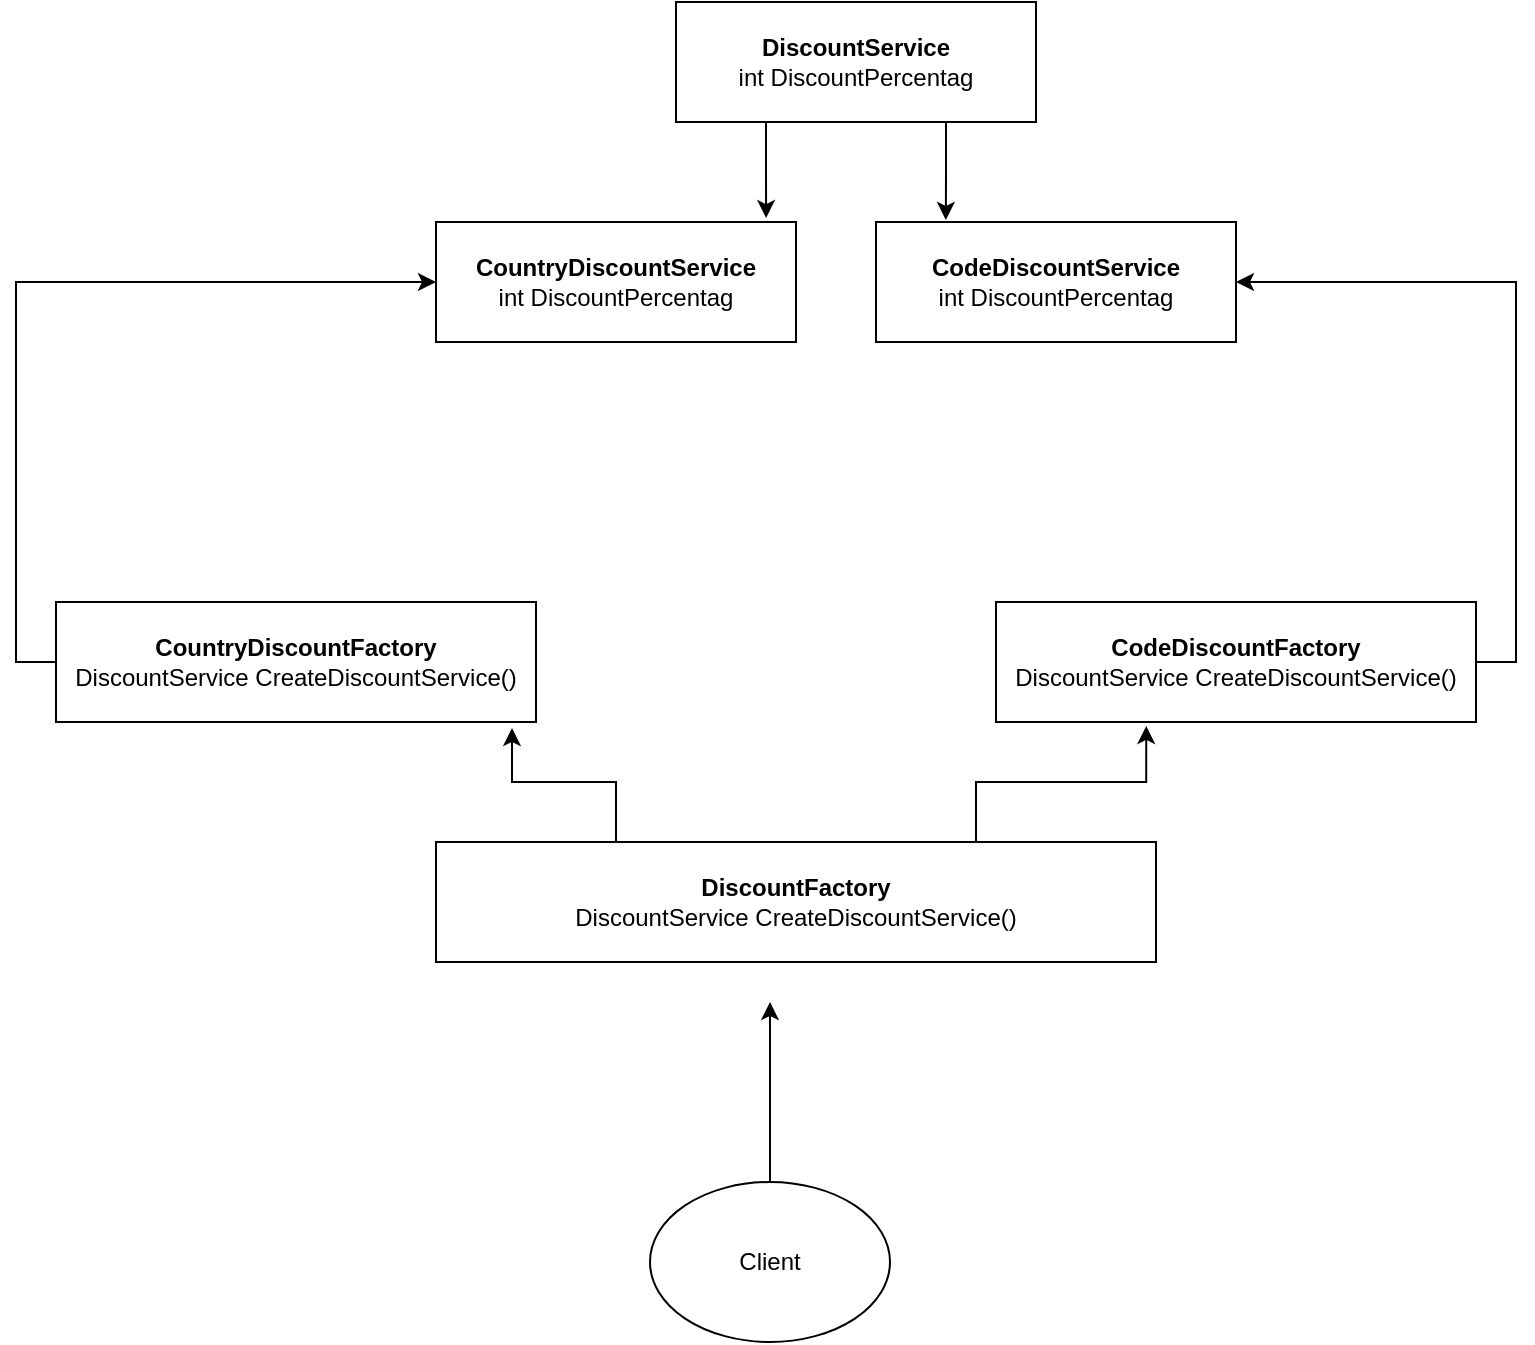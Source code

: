 <mxfile version="20.5.3" type="github">
  <diagram id="mJkv2FqQRV_6GsChbIN9" name="Factory Method">
    <mxGraphModel dx="1038" dy="579" grid="1" gridSize="10" guides="1" tooltips="1" connect="1" arrows="1" fold="1" page="1" pageScale="1" pageWidth="850" pageHeight="1100" math="0" shadow="0">
      <root>
        <mxCell id="0" />
        <mxCell id="1" parent="0" />
        <mxCell id="2kzVzVAAn_KX4tRFRkCm-4" style="edgeStyle=orthogonalEdgeStyle;rounded=0;orthogonalLoop=1;jettySize=auto;html=1;exitX=0.25;exitY=1;exitDx=0;exitDy=0;entryX=0.917;entryY=-0.033;entryDx=0;entryDy=0;entryPerimeter=0;" parent="1" source="2kzVzVAAn_KX4tRFRkCm-1" target="2kzVzVAAn_KX4tRFRkCm-2" edge="1">
          <mxGeometry relative="1" as="geometry" />
        </mxCell>
        <mxCell id="2kzVzVAAn_KX4tRFRkCm-5" style="edgeStyle=orthogonalEdgeStyle;rounded=0;orthogonalLoop=1;jettySize=auto;html=1;exitX=0.75;exitY=1;exitDx=0;exitDy=0;entryX=0.194;entryY=-0.017;entryDx=0;entryDy=0;entryPerimeter=0;" parent="1" source="2kzVzVAAn_KX4tRFRkCm-1" target="2kzVzVAAn_KX4tRFRkCm-3" edge="1">
          <mxGeometry relative="1" as="geometry" />
        </mxCell>
        <mxCell id="2kzVzVAAn_KX4tRFRkCm-1" value="&lt;b&gt;DiscountService&lt;/b&gt;&lt;br&gt;int DiscountPercentag" style="rounded=0;whiteSpace=wrap;html=1;" parent="1" vertex="1">
          <mxGeometry x="383" y="70" width="180" height="60" as="geometry" />
        </mxCell>
        <mxCell id="2kzVzVAAn_KX4tRFRkCm-2" value="&lt;b&gt;CountryDiscountService&lt;/b&gt;&lt;br&gt;int DiscountPercentag" style="rounded=0;whiteSpace=wrap;html=1;" parent="1" vertex="1">
          <mxGeometry x="263" y="180" width="180" height="60" as="geometry" />
        </mxCell>
        <mxCell id="2kzVzVAAn_KX4tRFRkCm-3" value="&lt;b&gt;CodeDiscountService&lt;/b&gt;&lt;br&gt;int DiscountPercentag" style="rounded=0;whiteSpace=wrap;html=1;" parent="1" vertex="1">
          <mxGeometry x="483" y="180" width="180" height="60" as="geometry" />
        </mxCell>
        <mxCell id="2kzVzVAAn_KX4tRFRkCm-11" style="edgeStyle=orthogonalEdgeStyle;rounded=0;orthogonalLoop=1;jettySize=auto;html=1;exitX=0.25;exitY=0;exitDx=0;exitDy=0;entryX=0.95;entryY=1.05;entryDx=0;entryDy=0;entryPerimeter=0;" parent="1" source="2kzVzVAAn_KX4tRFRkCm-6" target="2kzVzVAAn_KX4tRFRkCm-7" edge="1">
          <mxGeometry relative="1" as="geometry" />
        </mxCell>
        <mxCell id="2kzVzVAAn_KX4tRFRkCm-12" style="edgeStyle=orthogonalEdgeStyle;rounded=0;orthogonalLoop=1;jettySize=auto;html=1;exitX=0.75;exitY=0;exitDx=0;exitDy=0;entryX=0.313;entryY=1.033;entryDx=0;entryDy=0;entryPerimeter=0;" parent="1" source="2kzVzVAAn_KX4tRFRkCm-6" target="2kzVzVAAn_KX4tRFRkCm-8" edge="1">
          <mxGeometry relative="1" as="geometry" />
        </mxCell>
        <mxCell id="2kzVzVAAn_KX4tRFRkCm-6" value="&lt;b&gt;DiscountFactory&lt;/b&gt;&lt;br&gt;DiscountService CreateDiscountService()" style="rounded=0;whiteSpace=wrap;html=1;" parent="1" vertex="1">
          <mxGeometry x="263" y="490" width="360" height="60" as="geometry" />
        </mxCell>
        <mxCell id="2kzVzVAAn_KX4tRFRkCm-9" style="edgeStyle=orthogonalEdgeStyle;rounded=0;orthogonalLoop=1;jettySize=auto;html=1;exitX=0;exitY=0.5;exitDx=0;exitDy=0;entryX=0;entryY=0.5;entryDx=0;entryDy=0;" parent="1" source="2kzVzVAAn_KX4tRFRkCm-7" target="2kzVzVAAn_KX4tRFRkCm-2" edge="1">
          <mxGeometry relative="1" as="geometry" />
        </mxCell>
        <mxCell id="2kzVzVAAn_KX4tRFRkCm-7" value="&lt;b&gt;CountryDiscountFactory&lt;/b&gt;&lt;br&gt;DiscountService CreateDiscountService()" style="rounded=0;whiteSpace=wrap;html=1;" parent="1" vertex="1">
          <mxGeometry x="73" y="370" width="240" height="60" as="geometry" />
        </mxCell>
        <mxCell id="2kzVzVAAn_KX4tRFRkCm-10" style="edgeStyle=orthogonalEdgeStyle;rounded=0;orthogonalLoop=1;jettySize=auto;html=1;exitX=1;exitY=0.5;exitDx=0;exitDy=0;entryX=1;entryY=0.5;entryDx=0;entryDy=0;" parent="1" source="2kzVzVAAn_KX4tRFRkCm-8" target="2kzVzVAAn_KX4tRFRkCm-3" edge="1">
          <mxGeometry relative="1" as="geometry" />
        </mxCell>
        <mxCell id="2kzVzVAAn_KX4tRFRkCm-8" value="&lt;b&gt;CodeDiscountFactory&lt;/b&gt;&lt;br&gt;DiscountService CreateDiscountService()" style="rounded=0;whiteSpace=wrap;html=1;" parent="1" vertex="1">
          <mxGeometry x="543" y="370" width="240" height="60" as="geometry" />
        </mxCell>
        <mxCell id="2kzVzVAAn_KX4tRFRkCm-15" style="edgeStyle=orthogonalEdgeStyle;rounded=0;orthogonalLoop=1;jettySize=auto;html=1;exitX=0.5;exitY=0;exitDx=0;exitDy=0;" parent="1" source="2kzVzVAAn_KX4tRFRkCm-13" edge="1">
          <mxGeometry relative="1" as="geometry">
            <mxPoint x="430" y="570" as="targetPoint" />
          </mxGeometry>
        </mxCell>
        <mxCell id="2kzVzVAAn_KX4tRFRkCm-13" value="Client" style="ellipse;whiteSpace=wrap;html=1;" parent="1" vertex="1">
          <mxGeometry x="370" y="660" width="120" height="80" as="geometry" />
        </mxCell>
      </root>
    </mxGraphModel>
  </diagram>
</mxfile>
